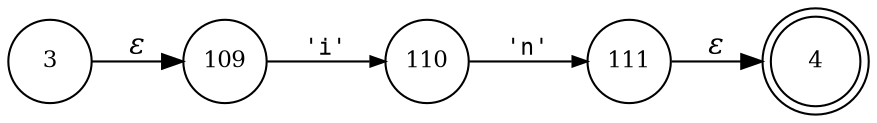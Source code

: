 digraph ATN {
rankdir=LR;
s4[fontsize=11, label="4", shape=doublecircle, fixedsize=true, width=.6];
s3[fontsize=11,label="3", shape=circle, fixedsize=true, width=.55, peripheries=1];
s110[fontsize=11,label="110", shape=circle, fixedsize=true, width=.55, peripheries=1];
s111[fontsize=11,label="111", shape=circle, fixedsize=true, width=.55, peripheries=1];
s109[fontsize=11,label="109", shape=circle, fixedsize=true, width=.55, peripheries=1];
s3 -> s109 [fontname="Times-Italic", label="&epsilon;"];
s109 -> s110 [fontsize=11, fontname="Courier", arrowsize=.7, label = "'i'", arrowhead = normal];
s110 -> s111 [fontsize=11, fontname="Courier", arrowsize=.7, label = "'n'", arrowhead = normal];
s111 -> s4 [fontname="Times-Italic", label="&epsilon;"];
}